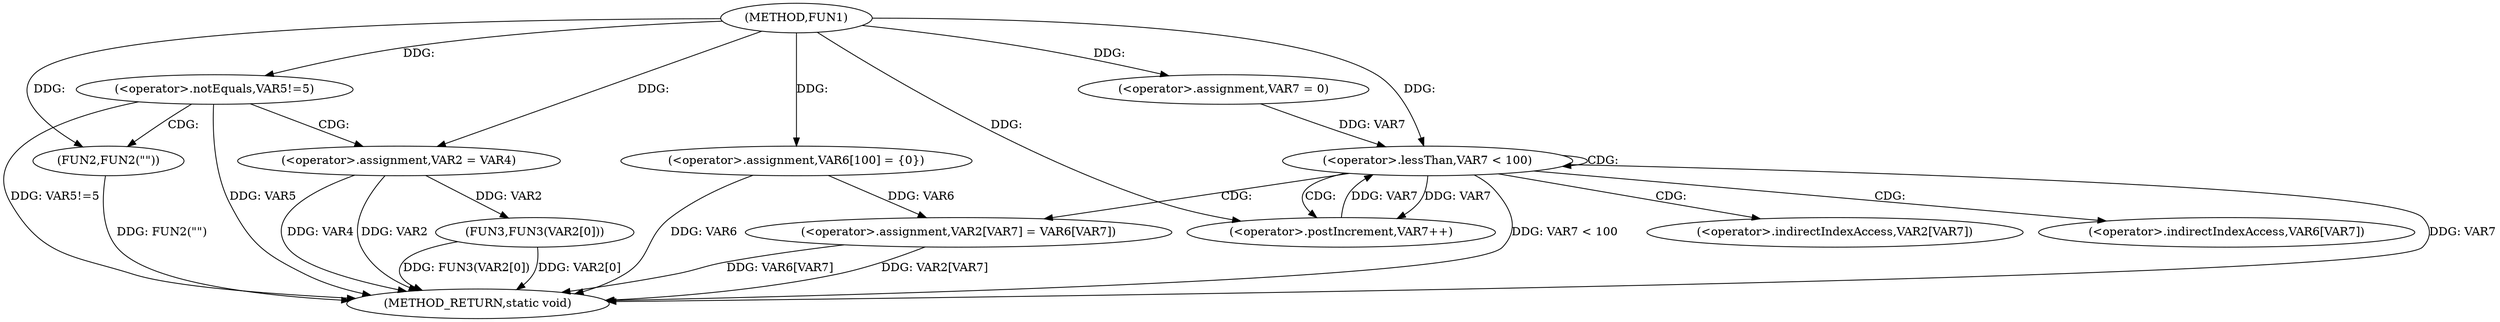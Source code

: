 digraph FUN1 {  
"1000100" [label = "(METHOD,FUN1)" ]
"1000144" [label = "(METHOD_RETURN,static void)" ]
"1000106" [label = "(<operator>.notEquals,VAR5!=5)" ]
"1000110" [label = "(FUN2,FUN2(\"\"))" ]
"1000114" [label = "(<operator>.assignment,VAR2 = VAR4)" ]
"1000119" [label = "(<operator>.assignment,VAR6[100] = {0})" ]
"1000124" [label = "(<operator>.assignment,VAR7 = 0)" ]
"1000127" [label = "(<operator>.lessThan,VAR7 < 100)" ]
"1000130" [label = "(<operator>.postIncrement,VAR7++)" ]
"1000133" [label = "(<operator>.assignment,VAR2[VAR7] = VAR6[VAR7])" ]
"1000140" [label = "(FUN3,FUN3(VAR2[0]))" ]
"1000134" [label = "(<operator>.indirectIndexAccess,VAR2[VAR7])" ]
"1000137" [label = "(<operator>.indirectIndexAccess,VAR6[VAR7])" ]
  "1000106" -> "1000144"  [ label = "DDG: VAR5"] 
  "1000140" -> "1000144"  [ label = "DDG: VAR2[0]"] 
  "1000140" -> "1000144"  [ label = "DDG: FUN3(VAR2[0])"] 
  "1000133" -> "1000144"  [ label = "DDG: VAR2[VAR7]"] 
  "1000114" -> "1000144"  [ label = "DDG: VAR2"] 
  "1000127" -> "1000144"  [ label = "DDG: VAR7 < 100"] 
  "1000127" -> "1000144"  [ label = "DDG: VAR7"] 
  "1000114" -> "1000144"  [ label = "DDG: VAR4"] 
  "1000110" -> "1000144"  [ label = "DDG: FUN2(\"\")"] 
  "1000119" -> "1000144"  [ label = "DDG: VAR6"] 
  "1000133" -> "1000144"  [ label = "DDG: VAR6[VAR7]"] 
  "1000106" -> "1000144"  [ label = "DDG: VAR5!=5"] 
  "1000100" -> "1000106"  [ label = "DDG: "] 
  "1000100" -> "1000110"  [ label = "DDG: "] 
  "1000100" -> "1000114"  [ label = "DDG: "] 
  "1000100" -> "1000119"  [ label = "DDG: "] 
  "1000100" -> "1000124"  [ label = "DDG: "] 
  "1000124" -> "1000127"  [ label = "DDG: VAR7"] 
  "1000130" -> "1000127"  [ label = "DDG: VAR7"] 
  "1000100" -> "1000127"  [ label = "DDG: "] 
  "1000127" -> "1000130"  [ label = "DDG: VAR7"] 
  "1000100" -> "1000130"  [ label = "DDG: "] 
  "1000119" -> "1000133"  [ label = "DDG: VAR6"] 
  "1000114" -> "1000140"  [ label = "DDG: VAR2"] 
  "1000106" -> "1000110"  [ label = "CDG: "] 
  "1000106" -> "1000114"  [ label = "CDG: "] 
  "1000127" -> "1000137"  [ label = "CDG: "] 
  "1000127" -> "1000130"  [ label = "CDG: "] 
  "1000127" -> "1000133"  [ label = "CDG: "] 
  "1000127" -> "1000127"  [ label = "CDG: "] 
  "1000127" -> "1000134"  [ label = "CDG: "] 
}
